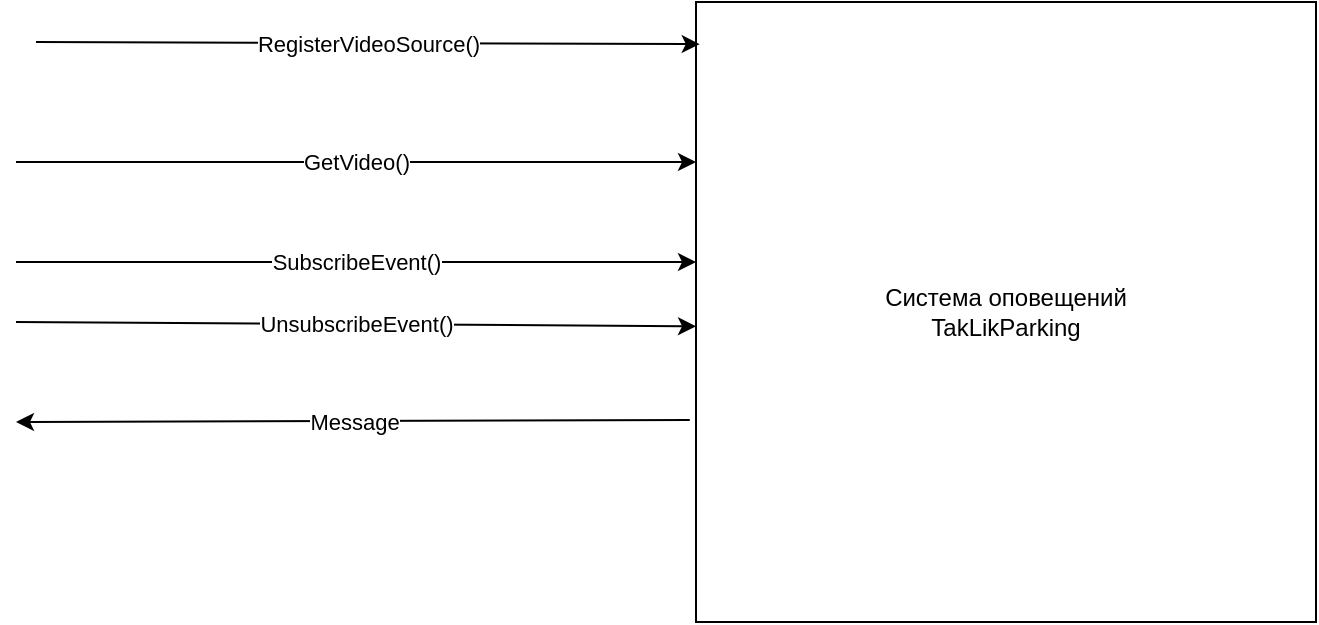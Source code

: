 <mxfile version="24.7.17">
  <diagram name="Страница — 1" id="Xdm1ZmJCZ6rRrEZky44v">
    <mxGraphModel dx="1114" dy="800" grid="1" gridSize="10" guides="1" tooltips="1" connect="1" arrows="1" fold="1" page="1" pageScale="1" pageWidth="1169" pageHeight="827" math="0" shadow="0">
      <root>
        <mxCell id="0" />
        <mxCell id="1" parent="0" />
        <mxCell id="ZY01xTEnG0W3LopnAmA3-1" value="Система оповещений&lt;div&gt;TakLikParking&lt;/div&gt;" style="whiteSpace=wrap;html=1;aspect=fixed;" vertex="1" parent="1">
          <mxGeometry x="490" y="180" width="310" height="310" as="geometry" />
        </mxCell>
        <mxCell id="ZY01xTEnG0W3LopnAmA3-2" value="" style="endArrow=classic;html=1;rounded=0;" edge="1" parent="1">
          <mxGeometry relative="1" as="geometry">
            <mxPoint x="150" y="260" as="sourcePoint" />
            <mxPoint x="490" y="260" as="targetPoint" />
          </mxGeometry>
        </mxCell>
        <mxCell id="ZY01xTEnG0W3LopnAmA3-3" value="GetVideo()" style="edgeLabel;resizable=0;html=1;;align=center;verticalAlign=middle;" connectable="0" vertex="1" parent="ZY01xTEnG0W3LopnAmA3-2">
          <mxGeometry relative="1" as="geometry" />
        </mxCell>
        <mxCell id="ZY01xTEnG0W3LopnAmA3-4" value="" style="endArrow=classic;html=1;rounded=0;exitX=-0.01;exitY=0.674;exitDx=0;exitDy=0;exitPerimeter=0;" edge="1" parent="1" source="ZY01xTEnG0W3LopnAmA3-1">
          <mxGeometry relative="1" as="geometry">
            <mxPoint x="270" y="390" as="sourcePoint" />
            <mxPoint x="150" y="390" as="targetPoint" />
          </mxGeometry>
        </mxCell>
        <mxCell id="ZY01xTEnG0W3LopnAmA3-5" value="Message" style="edgeLabel;resizable=0;html=1;;align=center;verticalAlign=middle;" connectable="0" vertex="1" parent="ZY01xTEnG0W3LopnAmA3-4">
          <mxGeometry relative="1" as="geometry" />
        </mxCell>
        <mxCell id="ZY01xTEnG0W3LopnAmA3-8" value="" style="endArrow=classic;html=1;rounded=0;" edge="1" parent="1">
          <mxGeometry relative="1" as="geometry">
            <mxPoint x="150" y="310" as="sourcePoint" />
            <mxPoint x="490" y="310" as="targetPoint" />
          </mxGeometry>
        </mxCell>
        <mxCell id="ZY01xTEnG0W3LopnAmA3-9" value="SubscribeEvent()" style="edgeLabel;resizable=0;html=1;;align=center;verticalAlign=middle;" connectable="0" vertex="1" parent="ZY01xTEnG0W3LopnAmA3-8">
          <mxGeometry relative="1" as="geometry" />
        </mxCell>
        <mxCell id="ZY01xTEnG0W3LopnAmA3-10" value="" style="endArrow=classic;html=1;rounded=0;entryX=0;entryY=0.523;entryDx=0;entryDy=0;entryPerimeter=0;" edge="1" parent="1" target="ZY01xTEnG0W3LopnAmA3-1">
          <mxGeometry relative="1" as="geometry">
            <mxPoint x="150" y="340" as="sourcePoint" />
            <mxPoint x="500" y="320" as="targetPoint" />
          </mxGeometry>
        </mxCell>
        <mxCell id="ZY01xTEnG0W3LopnAmA3-11" value="UnsubscribeEvent()" style="edgeLabel;resizable=0;html=1;;align=center;verticalAlign=middle;" connectable="0" vertex="1" parent="ZY01xTEnG0W3LopnAmA3-10">
          <mxGeometry relative="1" as="geometry" />
        </mxCell>
        <mxCell id="ZY01xTEnG0W3LopnAmA3-17" value="" style="endArrow=classic;html=1;rounded=0;entryX=0.006;entryY=0.068;entryDx=0;entryDy=0;entryPerimeter=0;" edge="1" parent="1" target="ZY01xTEnG0W3LopnAmA3-1">
          <mxGeometry relative="1" as="geometry">
            <mxPoint x="160" y="200" as="sourcePoint" />
            <mxPoint x="260" y="200" as="targetPoint" />
          </mxGeometry>
        </mxCell>
        <mxCell id="ZY01xTEnG0W3LopnAmA3-18" value="RegisterVideoSource()" style="edgeLabel;resizable=0;html=1;;align=center;verticalAlign=middle;" connectable="0" vertex="1" parent="ZY01xTEnG0W3LopnAmA3-17">
          <mxGeometry relative="1" as="geometry" />
        </mxCell>
      </root>
    </mxGraphModel>
  </diagram>
</mxfile>

